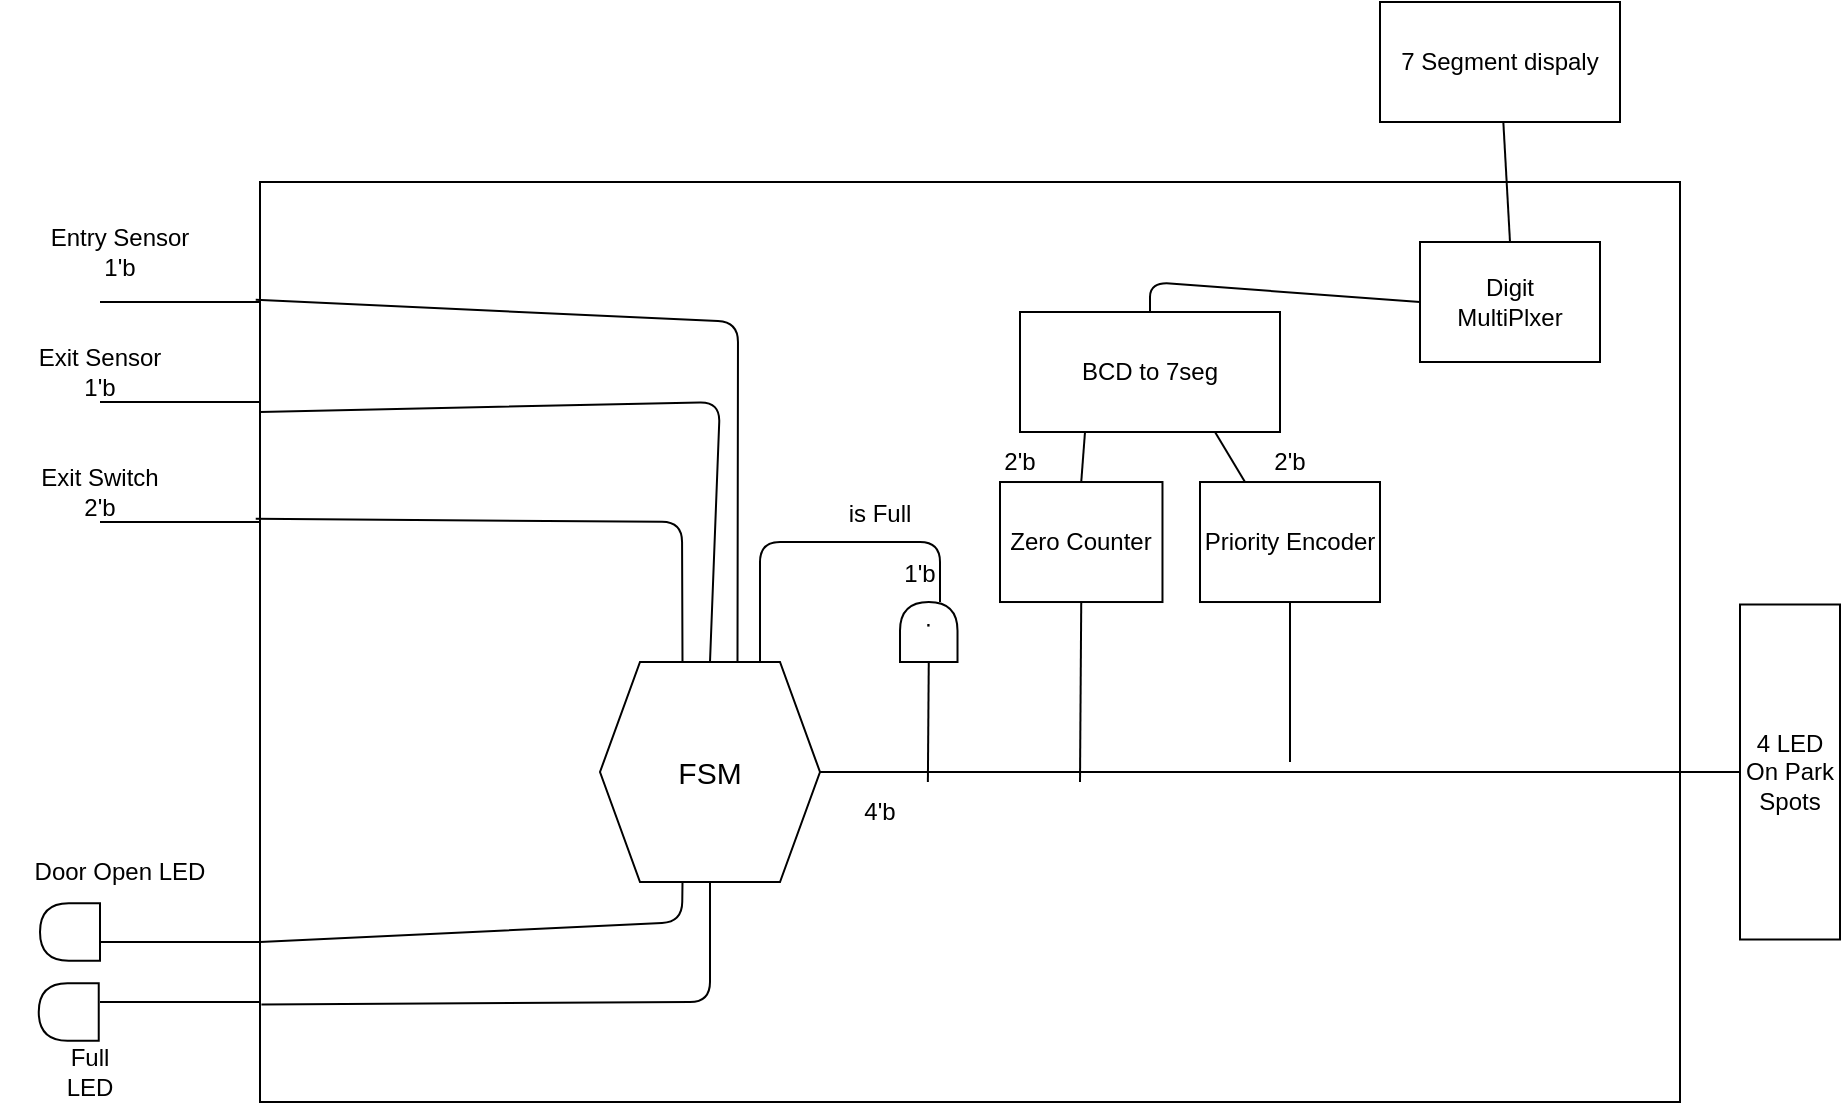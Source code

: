 <mxfile>
    <diagram id="sbiFA_uHF5B5OtyNO3h7" name="Page-1">
        <mxGraphModel dx="2029" dy="672" grid="1" gridSize="10" guides="1" tooltips="1" connect="1" arrows="1" fold="1" page="1" pageScale="1" pageWidth="850" pageHeight="1100" math="0" shadow="0">
            <root>
                <mxCell id="0"/>
                <mxCell id="1" parent="0"/>
                <mxCell id="3" value="" style="rounded=0;whiteSpace=wrap;html=1;" vertex="1" parent="1">
                    <mxGeometry x="-150" y="160" width="710" height="460" as="geometry"/>
                </mxCell>
                <mxCell id="15" style="edgeStyle=none;html=1;exitX=0.375;exitY=0;exitDx=0;exitDy=0;entryX=-0.003;entryY=0.366;entryDx=0;entryDy=0;entryPerimeter=0;endArrow=none;endFill=0;" edge="1" parent="1" source="4" target="3">
                    <mxGeometry relative="1" as="geometry">
                        <Array as="points">
                            <mxPoint x="61" y="330"/>
                        </Array>
                    </mxGeometry>
                </mxCell>
                <mxCell id="16" style="edgeStyle=none;html=1;exitX=0.5;exitY=0;exitDx=0;exitDy=0;entryX=0;entryY=0.25;entryDx=0;entryDy=0;endArrow=none;endFill=0;" edge="1" parent="1" source="4" target="3">
                    <mxGeometry relative="1" as="geometry">
                        <Array as="points">
                            <mxPoint x="80" y="270"/>
                        </Array>
                    </mxGeometry>
                </mxCell>
                <mxCell id="17" style="edgeStyle=none;html=1;exitX=0.625;exitY=0;exitDx=0;exitDy=0;entryX=-0.003;entryY=0.128;entryDx=0;entryDy=0;entryPerimeter=0;endArrow=none;endFill=0;" edge="1" parent="1" source="4" target="3">
                    <mxGeometry relative="1" as="geometry">
                        <Array as="points">
                            <mxPoint x="89" y="230"/>
                        </Array>
                    </mxGeometry>
                </mxCell>
                <mxCell id="19" style="edgeStyle=none;html=1;exitX=0.375;exitY=1;exitDx=0;exitDy=0;endArrow=none;endFill=0;" edge="1" parent="1" source="4">
                    <mxGeometry relative="1" as="geometry">
                        <mxPoint x="-150" y="540" as="targetPoint"/>
                        <Array as="points">
                            <mxPoint x="61" y="530"/>
                        </Array>
                    </mxGeometry>
                </mxCell>
                <mxCell id="20" style="edgeStyle=none;html=1;exitX=0.5;exitY=1;exitDx=0;exitDy=0;entryX=0.001;entryY=0.894;entryDx=0;entryDy=0;entryPerimeter=0;endArrow=none;endFill=0;" edge="1" parent="1" source="4" target="3">
                    <mxGeometry relative="1" as="geometry">
                        <Array as="points">
                            <mxPoint x="75" y="570"/>
                        </Array>
                    </mxGeometry>
                </mxCell>
                <mxCell id="23" style="edgeStyle=none;html=1;exitX=1;exitY=0.5;exitDx=0;exitDy=0;endArrow=none;endFill=0;" edge="1" parent="1" source="4" target="24">
                    <mxGeometry relative="1" as="geometry">
                        <mxPoint x="610" y="455.059" as="targetPoint"/>
                    </mxGeometry>
                </mxCell>
                <mxCell id="4" value="&lt;font style=&quot;font-size: 15px;&quot;&gt;FSM&lt;/font&gt;" style="shape=hexagon;perimeter=hexagonPerimeter2;whiteSpace=wrap;html=1;fixedSize=1;" vertex="1" parent="1">
                    <mxGeometry x="20" y="400" width="110" height="110" as="geometry"/>
                </mxCell>
                <mxCell id="6" value="" style="endArrow=none;html=1;" edge="1" parent="1">
                    <mxGeometry width="50" height="50" relative="1" as="geometry">
                        <mxPoint x="-230" y="220" as="sourcePoint"/>
                        <mxPoint x="-150" y="220" as="targetPoint"/>
                    </mxGeometry>
                </mxCell>
                <mxCell id="7" value="" style="endArrow=none;html=1;" edge="1" parent="1">
                    <mxGeometry width="50" height="50" relative="1" as="geometry">
                        <mxPoint x="-230" y="270.0" as="sourcePoint"/>
                        <mxPoint x="-150" y="270.0" as="targetPoint"/>
                    </mxGeometry>
                </mxCell>
                <mxCell id="8" value="" style="endArrow=none;html=1;" edge="1" parent="1">
                    <mxGeometry width="50" height="50" relative="1" as="geometry">
                        <mxPoint x="-230" y="540" as="sourcePoint"/>
                        <mxPoint x="-150" y="540" as="targetPoint"/>
                    </mxGeometry>
                </mxCell>
                <mxCell id="10" value="" style="endArrow=none;html=1;" edge="1" parent="1">
                    <mxGeometry width="50" height="50" relative="1" as="geometry">
                        <mxPoint x="-230" y="330" as="sourcePoint"/>
                        <mxPoint x="-150" y="330" as="targetPoint"/>
                    </mxGeometry>
                </mxCell>
                <mxCell id="11" value="Entry Sensor&lt;br&gt;1'b" style="text;html=1;strokeColor=none;fillColor=none;align=center;verticalAlign=middle;whiteSpace=wrap;rounded=0;" vertex="1" parent="1">
                    <mxGeometry x="-260" y="180" width="80" height="30" as="geometry"/>
                </mxCell>
                <mxCell id="12" value="Exit&amp;nbsp;Sensor&lt;br&gt;1'b" style="text;html=1;strokeColor=none;fillColor=none;align=center;verticalAlign=middle;whiteSpace=wrap;rounded=0;" vertex="1" parent="1">
                    <mxGeometry x="-270" y="240" width="80" height="30" as="geometry"/>
                </mxCell>
                <mxCell id="13" value="Exit Switch&lt;br&gt;2'b" style="text;html=1;strokeColor=none;fillColor=none;align=center;verticalAlign=middle;whiteSpace=wrap;rounded=0;" vertex="1" parent="1">
                    <mxGeometry x="-270" y="300" width="80" height="30" as="geometry"/>
                </mxCell>
                <mxCell id="18" value="" style="endArrow=none;html=1;" edge="1" parent="1">
                    <mxGeometry width="50" height="50" relative="1" as="geometry">
                        <mxPoint x="-230" y="570" as="sourcePoint"/>
                        <mxPoint x="-150" y="570" as="targetPoint"/>
                    </mxGeometry>
                </mxCell>
                <mxCell id="21" value="Door Open LED" style="text;html=1;strokeColor=none;fillColor=none;align=center;verticalAlign=middle;whiteSpace=wrap;rounded=0;" vertex="1" parent="1">
                    <mxGeometry x="-265" y="490.01" width="90" height="30" as="geometry"/>
                </mxCell>
                <mxCell id="22" value="Full &lt;br&gt;LED" style="text;html=1;strokeColor=none;fillColor=none;align=center;verticalAlign=middle;whiteSpace=wrap;rounded=0;" vertex="1" parent="1">
                    <mxGeometry x="-280" y="590" width="90" height="30" as="geometry"/>
                </mxCell>
                <mxCell id="24" value="4 LED&lt;br&gt;On Park Spots" style="rounded=0;whiteSpace=wrap;html=1;" vertex="1" parent="1">
                    <mxGeometry x="590" y="371.25" width="50" height="167.5" as="geometry"/>
                </mxCell>
                <mxCell id="27" style="edgeStyle=none;html=1;exitX=0;exitY=0.5;exitDx=0;exitDy=0;endArrow=none;endFill=0;" edge="1" parent="1" source="26">
                    <mxGeometry relative="1" as="geometry">
                        <mxPoint x="183.941" y="460" as="targetPoint"/>
                    </mxGeometry>
                </mxCell>
                <mxCell id="26" value=".&lt;br&gt;" style="shape=delay;whiteSpace=wrap;html=1;direction=south;rotation=-180;" vertex="1" parent="1">
                    <mxGeometry x="170.005" y="370.005" width="28.75" height="30" as="geometry"/>
                </mxCell>
                <mxCell id="30" value="" style="endArrow=none;html=1;" edge="1" parent="1">
                    <mxGeometry width="50" height="50" relative="1" as="geometry">
                        <mxPoint x="100" y="400" as="sourcePoint"/>
                        <mxPoint x="190" y="370" as="targetPoint"/>
                        <Array as="points">
                            <mxPoint x="100" y="340"/>
                            <mxPoint x="190" y="340"/>
                        </Array>
                    </mxGeometry>
                </mxCell>
                <mxCell id="31" value="4'b" style="text;html=1;strokeColor=none;fillColor=none;align=center;verticalAlign=middle;whiteSpace=wrap;rounded=0;" vertex="1" parent="1">
                    <mxGeometry x="130" y="460" width="60" height="30" as="geometry"/>
                </mxCell>
                <mxCell id="32" value="1'b" style="text;html=1;strokeColor=none;fillColor=none;align=center;verticalAlign=middle;whiteSpace=wrap;rounded=0;" vertex="1" parent="1">
                    <mxGeometry x="150" y="341.25" width="60" height="30" as="geometry"/>
                </mxCell>
                <mxCell id="33" value="Zero Counter" style="rounded=0;whiteSpace=wrap;html=1;" vertex="1" parent="1">
                    <mxGeometry x="220" y="310.01" width="81.24" height="60" as="geometry"/>
                </mxCell>
                <mxCell id="34" value="" style="endArrow=none;html=1;entryX=0.5;entryY=1;entryDx=0;entryDy=0;" edge="1" parent="1" target="33">
                    <mxGeometry width="50" height="50" relative="1" as="geometry">
                        <mxPoint x="260" y="460" as="sourcePoint"/>
                        <mxPoint x="190" y="350" as="targetPoint"/>
                    </mxGeometry>
                </mxCell>
                <mxCell id="35" value="Priority Encoder" style="rounded=0;whiteSpace=wrap;html=1;" vertex="1" parent="1">
                    <mxGeometry x="320" y="310.01" width="90" height="60" as="geometry"/>
                </mxCell>
                <mxCell id="36" value="" style="endArrow=none;html=1;exitX=0.5;exitY=1;exitDx=0;exitDy=0;" edge="1" parent="1" source="35">
                    <mxGeometry width="50" height="50" relative="1" as="geometry">
                        <mxPoint x="140" y="400" as="sourcePoint"/>
                        <mxPoint x="365" y="450" as="targetPoint"/>
                    </mxGeometry>
                </mxCell>
                <mxCell id="37" value="BCD to 7seg" style="rounded=0;whiteSpace=wrap;html=1;" vertex="1" parent="1">
                    <mxGeometry x="230" y="225" width="130" height="60" as="geometry"/>
                </mxCell>
                <mxCell id="38" value="" style="endArrow=none;html=1;entryX=0.25;entryY=1;entryDx=0;entryDy=0;exitX=0.5;exitY=0;exitDx=0;exitDy=0;" edge="1" parent="1" source="33" target="37">
                    <mxGeometry width="50" height="50" relative="1" as="geometry">
                        <mxPoint x="140" y="400" as="sourcePoint"/>
                        <mxPoint x="190" y="350" as="targetPoint"/>
                    </mxGeometry>
                </mxCell>
                <mxCell id="39" value="" style="endArrow=none;html=1;exitX=0.25;exitY=0;exitDx=0;exitDy=0;entryX=0.75;entryY=1;entryDx=0;entryDy=0;" edge="1" parent="1" source="35" target="37">
                    <mxGeometry width="50" height="50" relative="1" as="geometry">
                        <mxPoint x="140" y="400" as="sourcePoint"/>
                        <mxPoint x="350" y="280" as="targetPoint"/>
                    </mxGeometry>
                </mxCell>
                <mxCell id="41" value="2'b" style="text;html=1;strokeColor=none;fillColor=none;align=center;verticalAlign=middle;whiteSpace=wrap;rounded=0;" vertex="1" parent="1">
                    <mxGeometry x="200" y="285" width="60" height="30" as="geometry"/>
                </mxCell>
                <mxCell id="43" value="2'b" style="text;html=1;strokeColor=none;fillColor=none;align=center;verticalAlign=middle;whiteSpace=wrap;rounded=0;" vertex="1" parent="1">
                    <mxGeometry x="335" y="285" width="60" height="30" as="geometry"/>
                </mxCell>
                <mxCell id="44" value="Digit&lt;br&gt;MultiPlxer" style="rounded=0;whiteSpace=wrap;html=1;" vertex="1" parent="1">
                    <mxGeometry x="430" y="190" width="90" height="60" as="geometry"/>
                </mxCell>
                <mxCell id="45" value="" style="endArrow=none;html=1;exitX=0;exitY=0.5;exitDx=0;exitDy=0;entryX=0.5;entryY=0;entryDx=0;entryDy=0;" edge="1" parent="1" source="44" target="37">
                    <mxGeometry width="50" height="50" relative="1" as="geometry">
                        <mxPoint x="50" y="390" as="sourcePoint"/>
                        <mxPoint x="100" y="340" as="targetPoint"/>
                        <Array as="points">
                            <mxPoint x="295" y="210"/>
                        </Array>
                    </mxGeometry>
                </mxCell>
                <mxCell id="46" value="" style="endArrow=none;html=1;exitX=0.5;exitY=0;exitDx=0;exitDy=0;" edge="1" parent="1" source="44" target="47">
                    <mxGeometry width="50" height="50" relative="1" as="geometry">
                        <mxPoint x="50" y="390" as="sourcePoint"/>
                        <mxPoint x="470" y="100" as="targetPoint"/>
                    </mxGeometry>
                </mxCell>
                <mxCell id="47" value="7 Segment dispaly" style="rounded=0;whiteSpace=wrap;html=1;" vertex="1" parent="1">
                    <mxGeometry x="410" y="70.0" width="120" height="60" as="geometry"/>
                </mxCell>
                <mxCell id="48" value="is Full" style="text;html=1;strokeColor=none;fillColor=none;align=center;verticalAlign=middle;whiteSpace=wrap;rounded=0;" vertex="1" parent="1">
                    <mxGeometry x="130" y="311.25" width="60" height="30" as="geometry"/>
                </mxCell>
                <mxCell id="49" value="" style="shape=delay;whiteSpace=wrap;html=1;direction=south;rotation=90;" vertex="1" parent="1">
                    <mxGeometry x="-259.375" y="520.005" width="28.75" height="30" as="geometry"/>
                </mxCell>
                <mxCell id="52" value="" style="shape=delay;whiteSpace=wrap;html=1;direction=south;rotation=90;" vertex="1" parent="1">
                    <mxGeometry x="-260.005" y="560.005" width="28.75" height="30" as="geometry"/>
                </mxCell>
            </root>
        </mxGraphModel>
    </diagram>
</mxfile>